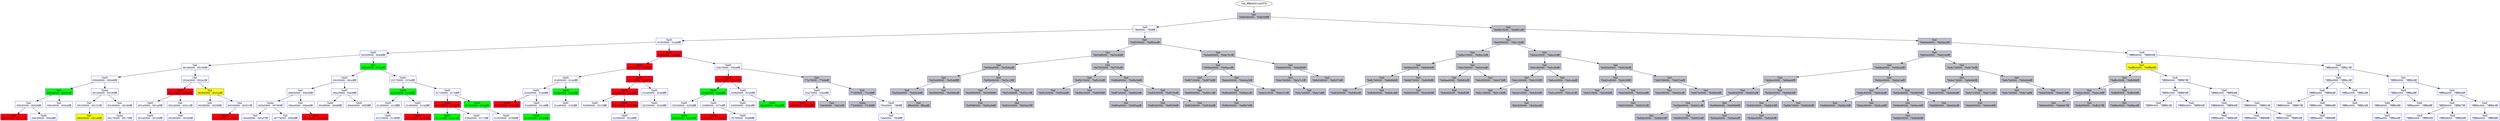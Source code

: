 /* Pid:    852 */
digraph processtree {
graph [rankdir = "TB"];
vad_fffffa8001da5f78 -> vad_fffffa8001e3a260
vad_fffffa8001e3a260 [label = "{ Vad \n7fefb580000 - 7fefb58ffff }"shape = "record" color = "blue" style = "filled" fillcolor = "gray"];
vad_fffffa8001e3a260 -> vad_fffffa8001da54f0
vad_fffffa8001da54f0 [label = "{ Vadl\n7ffe0000 - 7ffeffff }"shape = "record" color = "blue" style = "filled" fillcolor = "white"];
vad_fffffa8001da54f0 -> vad_fffffa8001f70820
vad_fffffa8001f70820 [label = "{ VadS\n019c0000 - 01abffff }"shape = "record" color = "blue" style = "filled" fillcolor = "white"];
vad_fffffa8001f70820 -> vad_fffffa8001da3260
vad_fffffa8001da3260 [label = "{ VadS\n00350000 - 0044ffff }"shape = "record" color = "blue" style = "filled" fillcolor = "white"];
vad_fffffa8001da3260 -> vad_fffffa8001dcb930
vad_fffffa8001dcb930 [label = "{ Vad \n00190000 - 00190fff }"shape = "record" color = "blue" style = "filled" fillcolor = "white"];
vad_fffffa8001dcb930 -> vad_fffffa8001da0570
vad_fffffa8001da0570 [label = "{ VadS\n000d0000 - 000d0fff }"shape = "record" color = "blue" style = "filled" fillcolor = "white"];
vad_fffffa8001da0570 -> vad_fffffa8001d9ed10
vad_fffffa8001d9ed10 [label = "{ Vad \n000b0000 - 000b3fff }"shape = "record" color = "blue" style = "filled" fillcolor = "green"];
vad_fffffa8001d9ed10 -> vad_fffffa8001da3630
vad_fffffa8001da3630 [label = "{ Vad \n00020000 - 00026fff }"shape = "record" color = "blue" style = "filled" fillcolor = "white"];
vad_fffffa8001da3630 -> vad_fffffa8001da2520
vad_fffffa8001da2520 [label = "{ Vad \n00010000 - 0001ffff }"shape = "record" color = "blue" style = "filled" fillcolor = "red"];
vad_fffffa8001da3630 -> vad_fffffa80013b74d0
vad_fffffa80013b74d0 [label = "{ VadS\n00030000 - 000affff }"shape = "record" color = "blue" style = "filled" fillcolor = "white"];
vad_fffffa8001d9ed10 -> vad_fffffa8001da2290
vad_fffffa8001da2290 [label = "{ Vad \n000c0000 - 000c0fff }"shape = "record" color = "blue" style = "filled" fillcolor = "white"];
vad_fffffa8001da0570 -> vad_fffffa8001da3470
vad_fffffa8001da3470 [label = "{ Vadm\n00160000 - 00160fff }"shape = "record" color = "blue" style = "filled" fillcolor = "white"];
vad_fffffa8001da3470 -> vad_fffffa8001da35a0
vad_fffffa8001da35a0 [label = "{ Vad \n00150000 - 00151fff }"shape = "record" color = "blue" style = "filled" fillcolor = "white"];
vad_fffffa8001da35a0 -> vad_fffffa8001da3750
vad_fffffa8001da3750 [label = "{ Vad \n000e0000 - 00146fff }"shape = "record" color = "blue" style = "filled" fillcolor = "yellow"];
vad_fffffa8001da3470 -> vad_fffffa8001dc45a0
vad_fffffa8001dc45a0 [label = "{ Vad \n00180000 - 00180fff }"shape = "record" color = "blue" style = "filled" fillcolor = "white"];
vad_fffffa8001dc45a0 -> vad_fffffa8001da59a0
vad_fffffa8001da59a0 [label = "{ Vadm\n00170000 - 00170fff }"shape = "record" color = "blue" style = "filled" fillcolor = "white"];
vad_fffffa8001dcb930 -> vad_fffffa8001e33ce0
vad_fffffa8001e33ce0 [label = "{ Vad \n002e0000 - 002e1fff }"shape = "record" color = "blue" style = "filled" fillcolor = "white"];
vad_fffffa8001e33ce0 -> vad_fffffa8001da5010
vad_fffffa8001da5010 [label = "{ VadS\n001c0000 - 002bffff }"shape = "record" color = "blue" style = "filled" fillcolor = "red"];
vad_fffffa8001da5010 -> vad_fffffa8001dd2950
vad_fffffa8001dd2950 [label = "{ VadS\n001a0000 - 001a0fff }"shape = "record" color = "blue" style = "filled" fillcolor = "white"];
vad_fffffa8001dd2950 -> vad_fffffa8001dd1d30
vad_fffffa8001dd1d30 [label = "{ VadS\n001b0000 - 001b0fff }"shape = "record" color = "blue" style = "filled" fillcolor = "white"];
vad_fffffa8001da5010 -> vad_fffffa8001e32ad0
vad_fffffa8001e32ad0 [label = "{ Vad \n002c0000 - 002c1fff }"shape = "record" color = "blue" style = "filled" fillcolor = "white"];
vad_fffffa8001e32ad0 -> vad_fffffa8001d7c520
vad_fffffa8001d7c520 [label = "{ Vad \n002d0000 - 002d0fff }"shape = "record" color = "blue" style = "filled" fillcolor = "white"];
vad_fffffa8001e33ce0 -> vad_fffffa8001ec6850
vad_fffffa8001ec6850 [label = "{ Vad \n00300000 - 0031bfff }"shape = "record" color = "blue" style = "filled" fillcolor = "yellow"];
vad_fffffa8001ec6850 -> vad_fffffa8001de4d80
vad_fffffa8001de4d80 [label = "{ Vad \n002f0000 - 002f0fff }"shape = "record" color = "blue" style = "filled" fillcolor = "white"];
vad_fffffa8001ec6850 -> vad_fffffa8001c6b900
vad_fffffa8001c6b900 [label = "{ Vad \n00330000 - 00331fff }"shape = "record" color = "blue" style = "filled" fillcolor = "white"];
vad_fffffa8001c6b900 -> vad_fffffa8001da32b0
vad_fffffa8001da32b0 [label = "{ VadS\n00340000 - 0034ffff }"shape = "record" color = "blue" style = "filled" fillcolor = "red"];
vad_fffffa8001da3260 -> vad_fffffa8001da52c0
vad_fffffa8001da52c0 [label = "{ Vad \n00f30000 - 011fefff }"shape = "record" color = "blue" style = "filled" fillcolor = "green"];
vad_fffffa8001da52c0 -> vad_fffffa8001da5690
vad_fffffa8001da5690 [label = "{ VadS\n00c50000 - 00ccffff }"shape = "record" color = "blue" style = "filled" fillcolor = "white"];
vad_fffffa8001da5690 -> vad_fffffa8001da3510
vad_fffffa8001da3510 [label = "{ Vad \n00830000 - 00b58fff }"shape = "record" color = "blue" style = "filled" fillcolor = "white"];
vad_fffffa8001da3510 -> vad_fffffa8001d9f910
vad_fffffa8001d9f910 [label = "{ Vadm\n005e0000 - 00760fff }"shape = "record" color = "blue" style = "filled" fillcolor = "white"];
vad_fffffa8001d9f910 -> vad_fffffa8001da4d40
vad_fffffa8001da4d40 [label = "{ Vad \n00450000 - 005d7fff }"shape = "record" color = "blue" style = "filled" fillcolor = "white"];
vad_fffffa8001d9f910 -> vad_fffffa8001d9f880
vad_fffffa8001d9f880 [label = "{ Vad \n00770000 - 0082ffff }"shape = "record" color = "blue" style = "filled" fillcolor = "white"];
vad_fffffa8001da3510 -> vad_fffffa8002256200
vad_fffffa8002256200 [label = "{ Vad \n00be0000 - 00be0fff }"shape = "record" color = "blue" style = "filled" fillcolor = "white"];
vad_fffffa8002256200 -> vad_fffffa8001e72e20
vad_fffffa8001e72e20 [label = "{ VadS\n00c40000 - 00c4ffff }"shape = "record" color = "blue" style = "filled" fillcolor = "red"];
vad_fffffa8001da5690 -> vad_fffffa8001d87780
vad_fffffa8001d87780 [label = "{ VadS\n00e20000 - 00e9ffff }"shape = "record" color = "blue" style = "filled" fillcolor = "white"];
vad_fffffa8001d87780 -> vad_fffffa8001e320e0
vad_fffffa8001e320e0 [label = "{ VadS\n00cf0000 - 00d6ffff }"shape = "record" color = "blue" style = "filled" fillcolor = "white"];
vad_fffffa8001d87780 -> vad_fffffa8001e0ca50
vad_fffffa8001e0ca50 [label = "{ VadS\n00eb0000 - 00f2ffff }"shape = "record" color = "blue" style = "filled" fillcolor = "white"];
vad_fffffa8001da52c0 -> vad_fffffa8001de2ba0
vad_fffffa8001de2ba0 [label = "{ VadS\n01570000 - 015effff }"shape = "record" color = "blue" style = "filled" fillcolor = "white"];
vad_fffffa8001de2ba0 -> vad_fffffa8001db8ac0
vad_fffffa8001db8ac0 [label = "{ VadS\n01390000 - 0140ffff }"shape = "record" color = "blue" style = "filled" fillcolor = "green"];
vad_fffffa8001db8ac0 -> vad_fffffa80013b8310
vad_fffffa80013b8310 [label = "{ VadS\n01280000 - 012fffff }"shape = "record" color = "blue" style = "filled" fillcolor = "white"];
vad_fffffa80013b8310 -> vad_fffffa8000e6a090
vad_fffffa8000e6a090 [label = "{ VadS\n01310000 - 0138ffff }"shape = "record" color = "blue" style = "filled" fillcolor = "white"];
vad_fffffa8001db8ac0 -> vad_fffffa8001de8f40
vad_fffffa8001de8f40 [label = "{ VadS\n01460000 - 014dffff }"shape = "record" color = "blue" style = "filled" fillcolor = "white"];
vad_fffffa8001de8f40 -> vad_fffffa80022465c0
vad_fffffa80022465c0 [label = "{ VadS\n01560000 - 0156ffff }"shape = "record" color = "blue" style = "filled" fillcolor = "red"];
vad_fffffa8001de2ba0 -> vad_fffffa8001e33ec0
vad_fffffa8001e33ec0 [label = "{ VadS\n01730000 - 017affff }"shape = "record" color = "blue" style = "filled" fillcolor = "white"];
vad_fffffa8001e33ec0 -> vad_fffffa8001da88c0
vad_fffffa8001da88c0 [label = "{ VadS\n01680000 - 0168ffff }"shape = "record" color = "blue" style = "filled" fillcolor = "red"];
vad_fffffa8001da88c0 -> vad_fffffa80022b0ac0
vad_fffffa80022b0ac0 [label = "{ VadS\n015f0000 - 0166ffff }"shape = "record" color = "blue" style = "filled" fillcolor = "green"];
vad_fffffa8001da88c0 -> vad_fffffa8001e0a970
vad_fffffa8001e0a970 [label = "{ VadS\n016a0000 - 0171ffff }"shape = "record" color = "blue" style = "filled" fillcolor = "white"];
vad_fffffa8001e33ec0 -> vad_fffffa8000d2ea30
vad_fffffa8000d2ea30 [label = "{ VadS\n017b0000 - 018affff }"shape = "record" color = "blue" style = "filled" fillcolor = "green"];
vad_fffffa8000d2ea30 -> vad_fffffa8000fac3c0
vad_fffffa8000fac3c0 [label = "{ VadS\n01920000 - 0199ffff }"shape = "record" color = "blue" style = "filled" fillcolor = "white"];
vad_fffffa8001f70820 -> vad_fffffa8001e3ef20
vad_fffffa8001e3ef20 [label = "{ VadS\n024f0000 - 024fffff }"shape = "record" color = "blue" style = "filled" fillcolor = "red"];
vad_fffffa8001e3ef20 -> vad_fffffa8002072170
vad_fffffa8002072170 [label = "{ VadS\n01fe0000 - 0205ffff }"shape = "record" color = "blue" style = "filled" fillcolor = "red"];
vad_fffffa8002072170 -> vad_fffffa80021e8280
vad_fffffa80021e8280 [label = "{ VadS\n01d50000 - 01dcffff }"shape = "record" color = "blue" style = "filled" fillcolor = "white"];
vad_fffffa80021e8280 -> vad_fffffa800203fa60
vad_fffffa800203fa60 [label = "{ VadS\n01b40000 - 01bbffff }"shape = "record" color = "blue" style = "filled" fillcolor = "white"];
vad_fffffa800203fa60 -> vad_fffffa8001f6e4e0
vad_fffffa8001f6e4e0 [label = "{ VadS\n01b20000 - 01b2ffff }"shape = "record" color = "blue" style = "filled" fillcolor = "red"];
vad_fffffa800203fa60 -> vad_fffffa8001f70910
vad_fffffa8001f70910 [label = "{ VadS\n01bd0000 - 01c4ffff }"shape = "record" color = "blue" style = "filled" fillcolor = "white"];
vad_fffffa8001f70910 -> vad_fffffa8000f451b0
vad_fffffa8000f451b0 [label = "{ VadS\n01c50000 - 01d4ffff }"shape = "record" color = "blue" style = "filled" fillcolor = "green"];
vad_fffffa80021e8280 -> vad_fffffa8001db31a0
vad_fffffa8001db31a0 [label = "{ VadS\n01dd0000 - 01ecffff }"shape = "record" color = "blue" style = "filled" fillcolor = "green"];
vad_fffffa8001db31a0 -> vad_fffffa8001df2b90
vad_fffffa8001df2b90 [label = "{ VadS\n01ed0000 - 01fcffff }"shape = "record" color = "blue" style = "filled" fillcolor = "white"];
vad_fffffa8002072170 -> vad_fffffa8001e25750
vad_fffffa8001e25750 [label = "{ VadS\n02320000 - 0232ffff }"shape = "record" color = "blue" style = "filled" fillcolor = "red"];
vad_fffffa8001e25750 -> vad_fffffa8001e8f220
vad_fffffa8001e8f220 [label = "{ VadS\n02180000 - 0218ffff }"shape = "record" color = "blue" style = "filled" fillcolor = "red"];
vad_fffffa8001e8f220 -> vad_fffffa800148ea70
vad_fffffa800148ea70 [label = "{ VadS\n02060000 - 0215ffff }"shape = "record" color = "blue" style = "filled" fillcolor = "white"];
vad_fffffa8001e8f220 -> vad_fffffa8001d870f0
vad_fffffa8001d870f0 [label = "{ VadS\n021b0000 - 021bffff }"shape = "record" color = "blue" style = "filled" fillcolor = "red"];
vad_fffffa8001d870f0 -> vad_fffffa80021fd410
vad_fffffa80021fd410 [label = "{ VadS\n02260000 - 022dffff }"shape = "record" color = "blue" style = "filled" fillcolor = "white"];
vad_fffffa8001e25750 -> vad_fffffa800214b680
vad_fffffa800214b680 [label = "{ VadS\n02440000 - 024bffff }"shape = "record" color = "blue" style = "filled" fillcolor = "white"];
vad_fffffa800214b680 -> vad_fffffa800210e5a0
vad_fffffa800210e5a0 [label = "{ VadS\n02330000 - 0242ffff }"shape = "record" color = "blue" style = "filled" fillcolor = "white"];
vad_fffffa8001e3ef20 -> vad_fffffa80022470e0
vad_fffffa80022470e0 [label = "{ VadS\n02b70000 - 02beffff }"shape = "record" color = "blue" style = "filled" fillcolor = "white"];
vad_fffffa80022470e0 -> vad_fffffa80022270a0
vad_fffffa80022270a0 [label = "{ VadS\n02870000 - 028effff }"shape = "record" color = "blue" style = "filled" fillcolor = "red"];
vad_fffffa80022270a0 -> vad_fffffa8001cd7190
vad_fffffa8001cd7190 [label = "{ VadS\n02640000 - 026bffff }"shape = "record" color = "blue" style = "filled" fillcolor = "green"];
vad_fffffa8001cd7190 -> vad_fffffa800210c850
vad_fffffa800210c850 [label = "{ VadS\n02540000 - 025bffff }"shape = "record" color = "blue" style = "filled" fillcolor = "white"];
vad_fffffa800210c850 -> vad_fffffa8000fac410
vad_fffffa8000fac410 [label = "{ VadS\n025c0000 - 0263ffff }"shape = "record" color = "blue" style = "filled" fillcolor = "green"];
vad_fffffa8001cd7190 -> vad_fffffa800154eb90
vad_fffffa800154eb90 [label = "{ VadS\n026f0000 - 027effff }"shape = "record" color = "blue" style = "filled" fillcolor = "white"];
vad_fffffa800154eb90 -> vad_fffffa8001c56e40
vad_fffffa8001c56e40 [label = "{ VadS\n026e0000 - 026effff }"shape = "record" color = "blue" style = "filled" fillcolor = "red"];
vad_fffffa800154eb90 -> vad_fffffa8002222670
vad_fffffa8002222670 [label = "{ VadS\n027f0000 - 0286ffff }"shape = "record" color = "blue" style = "filled" fillcolor = "white"];
vad_fffffa80022270a0 -> vad_fffffa800222e0f0
vad_fffffa800222e0f0 [label = "{ VadS\n029e0000 - 02a5ffff }"shape = "record" color = "blue" style = "filled" fillcolor = "white"];
vad_fffffa800222e0f0 -> vad_fffffa8002241510
vad_fffffa8002241510 [label = "{ VadS\n02950000 - 029cffff }"shape = "record" color = "blue" style = "filled" fillcolor = "white"];
vad_fffffa800222e0f0 -> vad_fffffa8000f43240
vad_fffffa8000f43240 [label = "{ VadS\n02a60000 - 02adffff }"shape = "record" color = "blue" style = "filled" fillcolor = "green"];
vad_fffffa80022470e0 -> vad_fffffa8001da50a0
vad_fffffa8001da50a0 [label = "{ Vad \n77a70000 - 77b8efff }"shape = "record" color = "blue" style = "filled" fillcolor = "gray"];
vad_fffffa8001da50a0 -> vad_fffffa8001c88220
vad_fffffa8001c88220 [label = "{ VadS\n02e70000 - 02eeffff }"shape = "record" color = "blue" style = "filled" fillcolor = "white"];
vad_fffffa8001c88220 -> vad_fffffa8001594880
vad_fffffa8001594880 [label = "{ VadS\n02d00000 - 02d0ffff }"shape = "record" color = "blue" style = "filled" fillcolor = "red"];
vad_fffffa8001c88220 -> vad_fffffa8001f83d60
vad_fffffa8001f83d60 [label = "{ Vad \n74630000 - 74632fff }"shape = "record" color = "blue" style = "filled" fillcolor = "gray"];
vad_fffffa8001da50a0 -> vad_fffffa8001da53d0
vad_fffffa8001da53d0 [label = "{ Vad \n77c90000 - 77e38fff }"shape = "record" color = "blue" style = "filled" fillcolor = "gray"];
vad_fffffa8001da53d0 -> vad_fffffa8001da5a40
vad_fffffa8001da5a40 [label = "{ Vadm\n77b90000 - 77c89fff }"shape = "record" color = "blue" style = "filled" fillcolor = "gray"];
vad_fffffa8001da53d0 -> vad_fffffa8001d9fec0
vad_fffffa8001d9fec0 [label = "{ VadS\n7f0e0000 - 7ffdffff }"shape = "record" color = "blue" style = "filled" fillcolor = "white"];
vad_fffffa8001d9fec0 -> vad_fffffa8001da37e0
vad_fffffa8001da37e0 [label = "{ Vad \n7efe0000 - 7f0dffff }"shape = "record" color = "blue" style = "filled" fillcolor = "white"];
vad_fffffa8001da54f0 -> vad_fffffa800205d770
vad_fffffa800205d770 [label = "{ Vad \n7fef93f0000 - 7fef94acfff }"shape = "record" color = "blue" style = "filled" fillcolor = "gray"];
vad_fffffa800205d770 -> vad_fffffa8001d7a510
vad_fffffa8001d7a510 [label = "{ Vad \n7fef3df0000 - 7fef3e4bfff }"shape = "record" color = "blue" style = "filled" fillcolor = "gray"];
vad_fffffa8001d7a510 -> vad_fffffa8002240b70
vad_fffffa8002240b70 [label = "{ Vad \n7fef38a0000 - 7fef390afff }"shape = "record" color = "blue" style = "filled" fillcolor = "gray"];
vad_fffffa8002240b70 -> vad_fffffa8001c69a90
vad_fffffa8001c69a90 [label = "{ Vad \n7fef2d40000 - 7fef2ddffff }"shape = "record" color = "blue" style = "filled" fillcolor = "gray"];
vad_fffffa8001c69a90 -> vad_fffffa8000fad920
vad_fffffa8000fad920 [label = "{ Vad \n7fef2bb0000 - 7fef2bd0fff }"shape = "record" color = "blue" style = "filled" fillcolor = "gray"];
vad_fffffa8000fad920 -> vad_fffffa8001da5460
vad_fffffa8001da5460 [label = "{ Vad \nff9a0000 - ff9aafff }"shape = "record" color = "blue" style = "filled" fillcolor = "gray"];
vad_fffffa8001c69a90 -> vad_fffffa80022435f0
vad_fffffa80022435f0 [label = "{ Vad \n7fef3860000 - 7fef389cfff }"shape = "record" color = "blue" style = "filled" fillcolor = "gray"];
vad_fffffa8002240b70 -> vad_fffffa8001e0d620
vad_fffffa8001e0d620 [label = "{ Vad \n7fef3b90000 - 7fef3c13fff }"shape = "record" color = "blue" style = "filled" fillcolor = "gray"];
vad_fffffa8001e0d620 -> vad_fffffa80022241c0
vad_fffffa80022241c0 [label = "{ Vad \n7fef3950000 - 7fef3988fff }"shape = "record" color = "blue" style = "filled" fillcolor = "gray"];
vad_fffffa80022241c0 -> vad_fffffa8001e910c0
vad_fffffa8001e910c0 [label = "{ Vad \n7fef39f0000 - 7fef3a2bfff }"shape = "record" color = "blue" style = "filled" fillcolor = "gray"];
vad_fffffa8001e0d620 -> vad_fffffa8001e9ece0
vad_fffffa8001e9ece0 [label = "{ Vad \n7fef3c60000 - 7fef3cc1fff }"shape = "record" color = "blue" style = "filled" fillcolor = "gray"];
vad_fffffa8001e9ece0 -> vad_fffffa8001d83e00
vad_fffffa8001d83e00 [label = "{ Vad \n7fef3d10000 - 7fef3de7fff }"shape = "record" color = "blue" style = "filled" fillcolor = "gray"];
vad_fffffa8001d7a510 -> vad_fffffa8001ee4d70
vad_fffffa8001ee4d70 [label = "{ Vad \n7fef7f20000 - 7fef7f5efff }"shape = "record" color = "blue" style = "filled" fillcolor = "gray"];
vad_fffffa8001ee4d70 -> vad_fffffa8001e392b0
vad_fffffa8001e392b0 [label = "{ Vad \n7fef5b70000 - 7fef5c5dfff }"shape = "record" color = "blue" style = "filled" fillcolor = "gray"];
vad_fffffa8001e392b0 -> vad_fffffa8001edb2c0
vad_fffffa8001edb2c0 [label = "{ Vad \n7fef5250000 - 7fef54dafff }"shape = "record" color = "blue" style = "filled" fillcolor = "gray"];
vad_fffffa8001e392b0 -> vad_fffffa8001e9b390
vad_fffffa8001e9b390 [label = "{ Vad \n7fef66c0000 - 7fef66f9fff }"shape = "record" color = "blue" style = "filled" fillcolor = "gray"];
vad_fffffa8001ee4d70 -> vad_fffffa8001d8b730
vad_fffffa8001d8b730 [label = "{ Vad \n7fef8d40000 - 7fef8d5bfff }"shape = "record" color = "blue" style = "filled" fillcolor = "gray"];
vad_fffffa8001d8b730 -> vad_fffffa8002246850
vad_fffffa8002246850 [label = "{ Vad \n7fef87b0000 - 7fef8820fff }"shape = "record" color = "blue" style = "filled" fillcolor = "gray"];
vad_fffffa8002246850 -> vad_fffffa8002183900
vad_fffffa8002183900 [label = "{ Vad \n7fef85a0000 - 7fef85aefff }"shape = "record" color = "blue" style = "filled" fillcolor = "gray"];
vad_fffffa8001d8b730 -> vad_fffffa800206f670
vad_fffffa800206f670 [label = "{ Vad \n7fef9330000 - 7fef933bfff }"shape = "record" color = "blue" style = "filled" fillcolor = "gray"];
vad_fffffa800206f670 -> vad_fffffa8002072c50
vad_fffffa8002072c50 [label = "{ Vad \n7fef9280000 - 7fef9296fff }"shape = "record" color = "blue" style = "filled" fillcolor = "gray"];
vad_fffffa800206f670 -> vad_fffffa80020712f0
vad_fffffa80020712f0 [label = "{ Vad \n7fef9340000 - 7fef93bbfff }"shape = "record" color = "blue" style = "filled" fillcolor = "gray"];
vad_fffffa800205d770 -> vad_fffffa8001e18d70
vad_fffffa8001e18d70 [label = "{ Vad \n7fefa6d0000 - 7fefa701fff }"shape = "record" color = "blue" style = "filled" fillcolor = "gray"];
vad_fffffa8001e18d70 -> vad_fffffa8002240940
vad_fffffa8002240940 [label = "{ Vad \n7fef9ae0000 - 7fef9aeefff }"shape = "record" color = "blue" style = "filled" fillcolor = "gray"];
vad_fffffa8002240940 -> vad_fffffa8001f61af0
vad_fffffa8001f61af0 [label = "{ Vad \n7fef9710000 - 7fef9728fff }"shape = "record" color = "blue" style = "filled" fillcolor = "gray"];
vad_fffffa8001f61af0 -> vad_fffffa800223f8c0
vad_fffffa800223f8c0 [label = "{ Vad \n7fef9900000 - 7fef9913fff }"shape = "record" color = "blue" style = "filled" fillcolor = "gray"];
vad_fffffa8002240940 -> vad_fffffa80022408b0
vad_fffffa80022408b0 [label = "{ Vad \n7fefa260000 - 7fefa2e5fff }"shape = "record" color = "blue" style = "filled" fillcolor = "gray"];
vad_fffffa80022408b0 -> vad_fffffa8002248f80
vad_fffffa8002248f80 [label = "{ Vad \n7fef9dd0000 - 7fef9eb1fff }"shape = "record" color = "blue" style = "filled" fillcolor = "gray"];
vad_fffffa8002248f80 -> vad_fffffa8002248ef0
vad_fffffa8002248ef0 [label = "{ Vad \n7fef9b50000 - 7fef9b76fff }"shape = "record" color = "blue" style = "filled" fillcolor = "gray"];
vad_fffffa80022408b0 -> vad_fffffa8001fb4310
vad_fffffa8001fb4310 [label = "{ Vad \n7fefa310000 - 7fefa331fff }"shape = "record" color = "blue" style = "filled" fillcolor = "gray"];
vad_fffffa8001e18d70 -> vad_fffffa800144c640
vad_fffffa800144c640 [label = "{ Vad \n7fefa9e0000 - 7fefa9f0fff }"shape = "record" color = "blue" style = "filled" fillcolor = "gray"];
vad_fffffa800144c640 -> vad_fffffa8001f6e8b0
vad_fffffa8001f6e8b0 [label = "{ Vad \n7fefa7b0000 - 7fefa7c1fff }"shape = "record" color = "blue" style = "filled" fillcolor = "gray"];
vad_fffffa8001f6e8b0 -> vad_fffffa8001f155a0
vad_fffffa8001f155a0 [label = "{ Vad \n7fefa7a0000 - 7fefa7affff }"shape = "record" color = "blue" style = "filled" fillcolor = "gray"];
vad_fffffa800144c640 -> vad_fffffa80022356a0
vad_fffffa80022356a0 [label = "{ Vad \n7fefb540000 - 7fefb574fff }"shape = "record" color = "blue" style = "filled" fillcolor = "gray"];
vad_fffffa8001e3a260 -> vad_fffffa8001da4130
vad_fffffa8001da4130 [label = "{ Vad \n7fefd810000 - 7fefd81efff }"shape = "record" color = "blue" style = "filled" fillcolor = "gray"];
vad_fffffa8001da4130 -> vad_fffffa8001daf9a0
vad_fffffa8001daf9a0 [label = "{ Vad \n7fefc080000 - 7fefc12bfff }"shape = "record" color = "blue" style = "filled" fillcolor = "gray"];
vad_fffffa8001daf9a0 -> vad_fffffa8001e07490
vad_fffffa8001e07490 [label = "{ Vad \n7fefba70000 - 7fefbb1bfff }"shape = "record" color = "blue" style = "filled" fillcolor = "gray"];
vad_fffffa8001e07490 -> vad_fffffa8001dc7d70
vad_fffffa8001dc7d70 [label = "{ Vad \n7fefb8e0000 - 7fefb8ebfff }"shape = "record" color = "blue" style = "filled" fillcolor = "gray"];
vad_fffffa8001dc7d70 -> vad_fffffa8001e18ba0
vad_fffffa8001e18ba0 [label = "{ Vad \n7fefb740000 - 7fefb866fff }"shape = "record" color = "blue" style = "filled" fillcolor = "gray"];
vad_fffffa8001e18ba0 -> vad_fffffa8001e2fe80
vad_fffffa8001e2fe80 [label = "{ Vad \n7fefb5d0000 - 7fefb60cfff }"shape = "record" color = "blue" style = "filled" fillcolor = "gray"];
vad_fffffa8001e18ba0 -> vad_fffffa8001ee7d70
vad_fffffa8001ee7d70 [label = "{ Vad \n7fefb8b0000 - 7fefb8c4fff }"shape = "record" color = "blue" style = "filled" fillcolor = "gray"];
vad_fffffa8001dc7d70 -> vad_fffffa8001e09760
vad_fffffa8001e09760 [label = "{ Vad \n7fefb970000 - 7fefb99ffff }"shape = "record" color = "blue" style = "filled" fillcolor = "gray"];
vad_fffffa8001e09760 -> vad_fffffa8002240ae0
vad_fffffa8002240ae0 [label = "{ Vad \n7fefb950000 - 7fefb968fff }"shape = "record" color = "blue" style = "filled" fillcolor = "gray"];
vad_fffffa8001e07490 -> vad_fffffa8001daccf0
vad_fffffa8001daccf0 [label = "{ Vad \n7fefc000000 - 7fefc04afff }"shape = "record" color = "blue" style = "filled" fillcolor = "gray"];
vad_fffffa8001daccf0 -> vad_fffffa8001d91e30
vad_fffffa8001d91e30 [label = "{ Vad \n7fefbea0000 - 7fefbfcbfff }"shape = "record" color = "blue" style = "filled" fillcolor = "gray"];
vad_fffffa8001d91e30 -> vad_fffffa80022571a0
vad_fffffa80022571a0 [label = "{ Vad \n7fefbfd0000 - 7fefbff3fff }"shape = "record" color = "blue" style = "filled" fillcolor = "gray"];
vad_fffffa8001daccf0 -> vad_fffffa8001db2b20
vad_fffffa8001db2b20 [label = "{ Vad \n7fefc050000 - 7fefc07bfff }"shape = "record" color = "blue" style = "filled" fillcolor = "gray"];
vad_fffffa8001daf9a0 -> vad_fffffa8001e0cc60
vad_fffffa8001e0cc60 [label = "{ Vad \n7fefce20000 - 7fefce2cfff }"shape = "record" color = "blue" style = "filled" fillcolor = "gray"];
vad_fffffa8001e0cc60 -> vad_fffffa8001f28190
vad_fffffa8001f28190 [label = "{ Vad \n7fefcc80000 - 7fefcc8bfff }"shape = "record" color = "blue" style = "filled" fillcolor = "gray"];
vad_fffffa8001f28190 -> vad_fffffa8001e32130
vad_fffffa8001e32130 [label = "{ Vad \n7fefc160000 - 7fefc353fff }"shape = "record" color = "blue" style = "filled" fillcolor = "gray"];
vad_fffffa8001e32130 -> vad_fffffa8001db7df0
vad_fffffa8001db7df0 [label = "{ Vad \n7fefc130000 - 7fefc138fff }"shape = "record" color = "blue" style = "filled" fillcolor = "gray"];
vad_fffffa8001e32130 -> vad_fffffa8001e34a00
vad_fffffa8001e34a00 [label = "{ Vad \n7fefc810000 - 7fefc820fff }"shape = "record" color = "blue" style = "filled" fillcolor = "gray"];
vad_fffffa8001e34a00 -> vad_fffffa8001ec8610
vad_fffffa8001ec8610 [label = "{ Vad \n7fefc830000 - 7fefc8eafff }"shape = "record" color = "blue" style = "filled" fillcolor = "gray"];
vad_fffffa8001f28190 -> vad_fffffa8001e341b0
vad_fffffa8001e341b0 [label = "{ Vad \n7fefccc0000 - 7fefccdafff }"shape = "record" color = "blue" style = "filled" fillcolor = "gray"];
vad_fffffa8001e341b0 -> vad_fffffa8001e2fdf0
vad_fffffa8001e2fdf0 [label = "{ Vad \n7fefcce0000 - 7fefccf1fff }"shape = "record" color = "blue" style = "filled" fillcolor = "gray"];
vad_fffffa8001e0cc60 -> vad_fffffa8001e0c750
vad_fffffa8001e0c750 [label = "{ Vad \n7fefd3b0000 - 7fefd3defff }"shape = "record" color = "blue" style = "filled" fillcolor = "gray"];
vad_fffffa8001e0c750 -> vad_fffffa8001e35970
vad_fffffa8001e35970 [label = "{ Vad \n7fefd1e0000 - 7fefd1f6fff }"shape = "record" color = "blue" style = "filled" fillcolor = "gray"];
vad_fffffa8001e35970 -> vad_fffffa8001e32940
vad_fffffa8001e32940 [label = "{ Vad \n7fefcf10000 - 7fefcf56fff }"shape = "record" color = "blue" style = "filled" fillcolor = "gray"];
vad_fffffa8001e35970 -> vad_fffffa800223fe60
vad_fffffa800223fe60 [label = "{ Vad \n7fefd360000 - 7fefd3adfff }"shape = "record" color = "blue" style = "filled" fillcolor = "gray"];
vad_fffffa800223fe60 -> vad_fffffa800223fdd0
vad_fffffa800223fdd0 [label = "{ Vad \n7fefd330000 - 7fefd351fff }"shape = "record" color = "blue" style = "filled" fillcolor = "gray"];
vad_fffffa8001e0c750 -> vad_fffffa8001dab270
vad_fffffa8001dab270 [label = "{ Vad \n7fefd780000 - 7fefd7a4fff }"shape = "record" color = "blue" style = "filled" fillcolor = "gray"];
vad_fffffa8001dab270 -> vad_fffffa8001f21e20
vad_fffffa8001f21e20 [label = "{ Vad \n7fefd3f0000 - 7fefd45cfff }"shape = "record" color = "blue" style = "filled" fillcolor = "gray"];
vad_fffffa8001dab270 -> vad_fffffa8001f61520
vad_fffffa8001f61520 [label = "{ Vad \n7fefd7b0000 - 7fefd806fff }"shape = "record" color = "blue" style = "filled" fillcolor = "gray"];
vad_fffffa8001da4130 -> vad_fffffa8001da4010
vad_fffffa8001da4010 [label = "{ Vad \n7fefe9a0000 - 7fefeba2fff }"shape = "record" color = "blue" style = "filled" fillcolor = "gray"];
vad_fffffa8001da4010 -> vad_fffffa8001da2170
vad_fffffa8001da2170 [label = "{ Vad \n7fefe0e0000 - 7fefe10dfff }"shape = "record" color = "blue" style = "filled" fillcolor = "gray"];
vad_fffffa8001da2170 -> vad_fffffa800222b0b0
vad_fffffa800222b0b0 [label = "{ Vad \n7fefdba0000 - 7fefdbabfff }"shape = "record" color = "blue" style = "filled" fillcolor = "gray"];
vad_fffffa800222b0b0 -> vad_fffffa8001e09d70
vad_fffffa8001e09d70 [label = "{ Vad \n7fefdac0000 - 7fefdaddfff }"shape = "record" color = "blue" style = "filled" fillcolor = "gray"];
vad_fffffa8001e09d70 -> vad_fffffa8001e2c230
vad_fffffa8001e2c230 [label = "{ Vad \n7fefd930000 - 7fefd93afff }"shape = "record" color = "blue" style = "filled" fillcolor = "gray"];
vad_fffffa8001e2c230 -> vad_fffffa8001e346d0
vad_fffffa8001e346d0 [label = "{ Vad \n7fefd8e0000 - 7fefd91cfff }"shape = "record" color = "blue" style = "filled" fillcolor = "gray"];
vad_fffffa8001e346d0 -> vad_fffffa8001e32610
vad_fffffa8001e32610 [label = "{ Vad \n7fefd8c0000 - 7fefd8d3fff }"shape = "record" color = "blue" style = "filled" fillcolor = "gray"];
vad_fffffa8001e346d0 -> vad_fffffa8002240a50
vad_fffffa8002240a50 [label = "{ Vad \n7fefd920000 - 7fefd92afff }"shape = "record" color = "blue" style = "filled" fillcolor = "gray"];
vad_fffffa8001e2c230 -> vad_fffffa8001f23890
vad_fffffa8001f23890 [label = "{ Vad \n7fefd940000 - 7fefd966fff }"shape = "record" color = "blue" style = "filled" fillcolor = "gray"];
vad_fffffa8001f23890 -> vad_fffffa8001e08b30
vad_fffffa8001e08b30 [label = "{ Vad \n7fefdab0000 - 7fefdabefff }"shape = "record" color = "blue" style = "filled" fillcolor = "gray"];
vad_fffffa8001e09d70 -> vad_fffffa800223ff80
vad_fffffa800223ff80 [label = "{ Vad \n7fefdb50000 - 7fefdb64fff }"shape = "record" color = "blue" style = "filled" fillcolor = "gray"];
vad_fffffa800223ff80 -> vad_fffffa800223fef0
vad_fffffa800223fef0 [label = "{ Vad \n7fefdb30000 - 7fefdb43fff }"shape = "record" color = "blue" style = "filled" fillcolor = "gray"];
vad_fffffa800223fef0 -> vad_fffffa80022530d0
vad_fffffa80022530d0 [label = "{ Vad \n7fefdae0000 - 7fefdafcfff }"shape = "record" color = "blue" style = "filled" fillcolor = "gray"];
vad_fffffa800223ff80 -> vad_fffffa8001eae7f0
vad_fffffa8001eae7f0 [label = "{ Vad \n7fefdb70000 - 7fefdb92fff }"shape = "record" color = "blue" style = "filled" fillcolor = "gray"];
vad_fffffa800222b0b0 -> vad_fffffa8001da2890
vad_fffffa8001da2890 [label = "{ Vad \n7fefdcb0000 - 7fefdd1afff }"shape = "record" color = "blue" style = "filled" fillcolor = "gray"];
vad_fffffa8001da2890 -> vad_fffffa8002082de0
vad_fffffa8002082de0 [label = "{ Vad \n7fefdc80000 - 7fefdc8efff }"shape = "record" color = "blue" style = "filled" fillcolor = "gray"];
vad_fffffa8002082de0 -> vad_fffffa8002227620
vad_fffffa8002227620 [label = "{ Vad \n7fefdbb0000 - 7fefdbc5fff }"shape = "record" color = "blue" style = "filled" fillcolor = "gray"];
vad_fffffa8002082de0 -> vad_fffffa8001db28e0
vad_fffffa8001db28e0 [label = "{ Vad \n7fefdc90000 - 7fefdca9fff }"shape = "record" color = "blue" style = "filled" fillcolor = "gray"];
vad_fffffa8001da2890 -> vad_fffffa8001db2a00
vad_fffffa8001db2a00 [label = "{ Vad \n7fefded0000 - 7fefdf05fff }"shape = "record" color = "blue" style = "filled" fillcolor = "gray"];
vad_fffffa8001db2a00 -> vad_fffffa8002082f00
vad_fffffa8002082f00 [label = "{ Vad \n7fefde90000 - 7fefdec9fff }"shape = "record" color = "blue" style = "filled" fillcolor = "gray"];
vad_fffffa8002082f00 -> vad_fffffa8002082e70
vad_fffffa8002082e70 [label = "{ Vad \n7fefdd20000 - 7fefde86fff }"shape = "record" color = "blue" style = "filled" fillcolor = "gray"];
vad_fffffa8001db2a00 -> vad_fffffa8001da3300
vad_fffffa8001da3300 [label = "{ Vad \n7fefdfb0000 - 7fefe0dcfff }"shape = "record" color = "blue" style = "filled" fillcolor = "gray"];
vad_fffffa8001da2170 -> vad_fffffa8001da3390
vad_fffffa8001da3390 [label = "{ Vad \n7fefe720000 - 7fefe73efff }"shape = "record" color = "blue" style = "filled" fillcolor = "gray"];
vad_fffffa8001da3390 -> vad_fffffa8001db2a90
vad_fffffa8001db2a90 [label = "{ Vad \n7fefe470000 - 7fefe646fff }"shape = "record" color = "blue" style = "filled" fillcolor = "gray"];
vad_fffffa8001db2a90 -> vad_fffffa8001da72d0
vad_fffffa8001da72d0 [label = "{ Vad \n7fefe390000 - 7fefe46afff }"shape = "record" color = "blue" style = "filled" fillcolor = "gray"];
vad_fffffa8001db2a90 -> vad_fffffa8001da4e60
vad_fffffa8001da4e60 [label = "{ Vad \n7fefe710000 - 7fefe71dfff }"shape = "record" color = "blue" style = "filled" fillcolor = "gray"];
vad_fffffa8001da4e60 -> vad_fffffa8001d9e7f0
vad_fffffa8001d9e7f0 [label = "{ Vad \n7fefe650000 - 7fefe6e8fff }"shape = "record" color = "blue" style = "filled" fillcolor = "gray"];
vad_fffffa8001da3390 -> vad_fffffa8001da36c0
vad_fffffa8001da36c0 [label = "{ Vad \n7fefe7b0000 - 7fefe84efff }"shape = "record" color = "blue" style = "filled" fillcolor = "gray"];
vad_fffffa8001da36c0 -> vad_fffffa8001da4f80
vad_fffffa8001da4f80 [label = "{ Vad \n7fefe740000 - 7fefe7a6fff }"shape = "record" color = "blue" style = "filled" fillcolor = "gray"];
vad_fffffa8001da36c0 -> vad_fffffa8001da4dd0
vad_fffffa8001da4dd0 [label = "{ Vad \n7fefe850000 - 7fefe918fff }"shape = "record" color = "blue" style = "filled" fillcolor = "gray"];
vad_fffffa8001da4010 -> vad_fffffa8001f70870
vad_fffffa8001f70870 [label = "{ Vadl\n7fffff94000 - 7fffff95fff }"shape = "record" color = "blue" style = "filled" fillcolor = "white"];
vad_fffffa8001f70870 -> vad_fffffa8001da0a40
vad_fffffa8001da0a40 [label = "{ Vad \n7fefffb0000 - 7fefffb0fff }"shape = "record" color = "blue" style = "filled" fillcolor = "yellow"];
vad_fffffa8001da0a40 -> vad_fffffa8001db2970
vad_fffffa8001db2970 [label = "{ Vad \n7feffcc0000 - 7feffd96fff }"shape = "record" color = "blue" style = "filled" fillcolor = "gray"];
vad_fffffa8001db2970 -> vad_fffffa8001da2340
vad_fffffa8001da2340 [label = "{ Vad \n7fefebc0000 - 7fefecc8fff }"shape = "record" color = "blue" style = "filled" fillcolor = "gray"];
vad_fffffa8001da2340 -> vad_fffffa8001dc4930
vad_fffffa8001dc4930 [label = "{ Vad \n7fefebb0000 - 7fefebb7fff }"shape = "record" color = "blue" style = "filled" fillcolor = "gray"];
vad_fffffa8001da2340 -> vad_fffffa800206ef80
vad_fffffa800206ef80 [label = "{ Vad \n7fefef30000 - 7feffcb7fff }"shape = "record" color = "blue" style = "filled" fillcolor = "gray"];
vad_fffffa8001db2970 -> vad_fffffa8000e6a8a0
vad_fffffa8000e6a8a0 [label = "{ Vad \n7feffdf0000 - 7feffe60fff }"shape = "record" color = "blue" style = "filled" fillcolor = "gray"];
vad_fffffa8000e6a8a0 -> vad_fffffa8001e2a990
vad_fffffa8001e2a990 [label = "{ Vad \n7feffda0000 - 7feffdecfff }"shape = "record" color = "blue" style = "filled" fillcolor = "gray"];
vad_fffffa8001da0a40 -> vad_fffffa80022422b0
vad_fffffa80022422b0 [label = "{ Vadl\n7fffff86000 - 7fffff87fff }"shape = "record" color = "blue" style = "filled" fillcolor = "white"];
vad_fffffa80022422b0 -> vad_fffffa8001e3e6a0
vad_fffffa8001e3e6a0 [label = "{ Vadl\n7fffff82000 - 7fffff83fff }"shape = "record" color = "blue" style = "filled" fillcolor = "white"];
vad_fffffa8001e3e6a0 -> vad_fffffa80022b5370
vad_fffffa80022b5370 [label = "{ Vadl\n7fffff80000 - 7fffff81fff }"shape = "record" color = "blue" style = "filled" fillcolor = "white"];
vad_fffffa8001e3e6a0 -> vad_fffffa8000f555e0
vad_fffffa8000f555e0 [label = "{ Vadl\n7fffff84000 - 7fffff85fff }"shape = "record" color = "blue" style = "filled" fillcolor = "white"];
vad_fffffa80022422b0 -> vad_fffffa8002241950
vad_fffffa8002241950 [label = "{ Vadl\n7fffff8c000 - 7fffff8dfff }"shape = "record" color = "blue" style = "filled" fillcolor = "white"];
vad_fffffa8002241950 -> vad_fffffa80022424d0
vad_fffffa80022424d0 [label = "{ Vadl\n7fffff88000 - 7fffff89fff }"shape = "record" color = "blue" style = "filled" fillcolor = "white"];
vad_fffffa80022424d0 -> vad_fffffa8002242a70
vad_fffffa8002242a70 [label = "{ Vadl\n7fffff8a000 - 7fffff8bfff }"shape = "record" color = "blue" style = "filled" fillcolor = "white"];
vad_fffffa8002241950 -> vad_fffffa8001f29650
vad_fffffa8001f29650 [label = "{ Vadl\n7fffff90000 - 7fffff91fff }"shape = "record" color = "blue" style = "filled" fillcolor = "white"];
vad_fffffa8001f29650 -> vad_fffffa8002241f70
vad_fffffa8002241f70 [label = "{ Vadl\n7fffff8e000 - 7fffff8ffff }"shape = "record" color = "blue" style = "filled" fillcolor = "white"];
vad_fffffa8001f29650 -> vad_fffffa8002029460
vad_fffffa8002029460 [label = "{ Vadl\n7fffff92000 - 7fffff93fff }"shape = "record" color = "blue" style = "filled" fillcolor = "white"];
vad_fffffa8001f70870 -> vad_fffffa8001e0f6e0
vad_fffffa8001e0f6e0 [label = "{ Vadl\n7fffffa6000 - 7fffffa7fff }"shape = "record" color = "blue" style = "filled" fillcolor = "white"];
vad_fffffa8001e0f6e0 -> vad_fffffa8001e3e740
vad_fffffa8001e3e740 [label = "{ Vadl\n7fffffa0000 - 7fffffa1fff }"shape = "record" color = "blue" style = "filled" fillcolor = "white"];
vad_fffffa8001e3e740 -> vad_fffffa8001e36ef0
vad_fffffa8001e36ef0 [label = "{ Vadl\n7fffff9a000 - 7fffff9bfff }"shape = "record" color = "blue" style = "filled" fillcolor = "white"];
vad_fffffa8001e36ef0 -> vad_fffffa8001e3b540
vad_fffffa8001e3b540 [label = "{ Vadl\n7fffff96000 - 7fffff97fff }"shape = "record" color = "blue" style = "filled" fillcolor = "white"];
vad_fffffa8001e36ef0 -> vad_fffffa8000fa4300
vad_fffffa8000fa4300 [label = "{ Vadl\n7fffff9c000 - 7fffff9dfff }"shape = "record" color = "blue" style = "filled" fillcolor = "white"];
vad_fffffa8000fa4300 -> vad_fffffa8001066a10
vad_fffffa8001066a10 [label = "{ Vadl\n7fffff9e000 - 7fffff9ffff }"shape = "record" color = "blue" style = "filled" fillcolor = "white"];
vad_fffffa8001e3e740 -> vad_fffffa8001e13600
vad_fffffa8001e13600 [label = "{ Vadl\n7fffffa2000 - 7fffffa3fff }"shape = "record" color = "blue" style = "filled" fillcolor = "white"];
vad_fffffa8001e13600 -> vad_fffffa8001e0f2e0
vad_fffffa8001e0f2e0 [label = "{ Vadl\n7fffffa4000 - 7fffffa5fff }"shape = "record" color = "blue" style = "filled" fillcolor = "white"];
vad_fffffa8001e0f6e0 -> vad_fffffa8001da0d70
vad_fffffa8001da0d70 [label = "{ Vad \n7fffffb0000 - 7fffffd2fff }"shape = "record" color = "blue" style = "filled" fillcolor = "white"];
vad_fffffa8001da0d70 -> vad_fffffa8001ddb5b0
vad_fffffa8001ddb5b0 [label = "{ Vadl\n7fffffac000 - 7fffffadfff }"shape = "record" color = "blue" style = "filled" fillcolor = "white"];
vad_fffffa8001ddb5b0 -> vad_fffffa8001de4170
vad_fffffa8001de4170 [label = "{ Vadl\n7fffffa8000 - 7fffffa9fff }"shape = "record" color = "blue" style = "filled" fillcolor = "white"];
vad_fffffa8001de4170 -> vad_fffffa80020e3220
vad_fffffa80020e3220 [label = "{ Vadl\n7fffffaa000 - 7fffffabfff }"shape = "record" color = "blue" style = "filled" fillcolor = "white"];
vad_fffffa8001ddb5b0 -> vad_fffffa8001e033b0
vad_fffffa8001e033b0 [label = "{ Vadl\n7fffffae000 - 7fffffaffff }"shape = "record" color = "blue" style = "filled" fillcolor = "white"];
vad_fffffa8001da0d70 -> vad_fffffa8001da7a70
vad_fffffa8001da7a70 [label = "{ Vadl\n7fffffda000 - 7fffffdbfff }"shape = "record" color = "blue" style = "filled" fillcolor = "white"];
vad_fffffa8001da7a70 -> vad_fffffa8001da4c00
vad_fffffa8001da4c00 [label = "{ Vadl\n7fffffd6000 - 7fffffd7fff }"shape = "record" color = "blue" style = "filled" fillcolor = "white"];
vad_fffffa8001da4c00 -> vad_fffffa8001dcf5e0
vad_fffffa8001dcf5e0 [label = "{ Vadl\n7fffffd4000 - 7fffffd5fff }"shape = "record" color = "blue" style = "filled" fillcolor = "white"];
vad_fffffa8001da4c00 -> vad_fffffa8000f47650
vad_fffffa8000f47650 [label = "{ Vadl\n7fffffd8000 - 7fffffd9fff }"shape = "record" color = "blue" style = "filled" fillcolor = "white"];
vad_fffffa8001da7a70 -> vad_fffffa8001d9ff70
vad_fffffa8001d9ff70 [label = "{ Vadl\n7fffffdc000 - 7fffffdcfff }"shape = "record" color = "blue" style = "filled" fillcolor = "white"];
vad_fffffa8001d9ff70 -> vad_fffffa8001da12b0
vad_fffffa8001da12b0 [label = "{ Vadl\n7fffffde000 - 7fffffdffff }"shape = "record" color = "blue" style = "filled" fillcolor = "white"];
}
